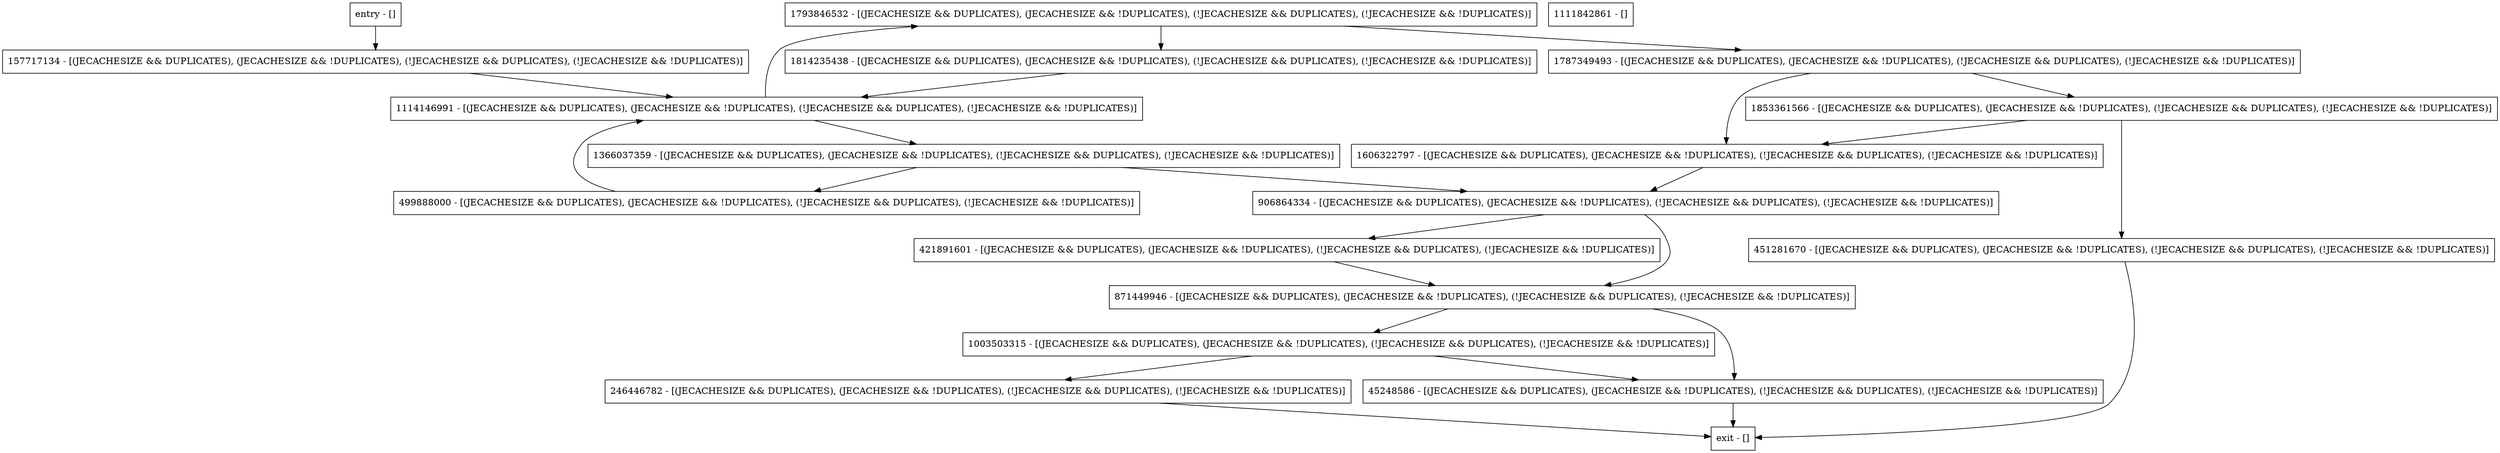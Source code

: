 digraph findBinForInsert {
node [shape=record];
451281670 [label="451281670 - [(JECACHESIZE && DUPLICATES), (JECACHESIZE && !DUPLICATES), (!JECACHESIZE && DUPLICATES), (!JECACHESIZE && !DUPLICATES)]"];
1787349493 [label="1787349493 - [(JECACHESIZE && DUPLICATES), (JECACHESIZE && !DUPLICATES), (!JECACHESIZE && DUPLICATES), (!JECACHESIZE && !DUPLICATES)]"];
421891601 [label="421891601 - [(JECACHESIZE && DUPLICATES), (JECACHESIZE && !DUPLICATES), (!JECACHESIZE && DUPLICATES), (!JECACHESIZE && !DUPLICATES)]"];
499888000 [label="499888000 - [(JECACHESIZE && DUPLICATES), (JECACHESIZE && !DUPLICATES), (!JECACHESIZE && DUPLICATES), (!JECACHESIZE && !DUPLICATES)]"];
1003503315 [label="1003503315 - [(JECACHESIZE && DUPLICATES), (JECACHESIZE && !DUPLICATES), (!JECACHESIZE && DUPLICATES), (!JECACHESIZE && !DUPLICATES)]"];
871449946 [label="871449946 - [(JECACHESIZE && DUPLICATES), (JECACHESIZE && !DUPLICATES), (!JECACHESIZE && DUPLICATES), (!JECACHESIZE && !DUPLICATES)]"];
1606322797 [label="1606322797 - [(JECACHESIZE && DUPLICATES), (JECACHESIZE && !DUPLICATES), (!JECACHESIZE && DUPLICATES), (!JECACHESIZE && !DUPLICATES)]"];
1111842861 [label="1111842861 - []"];
45248586 [label="45248586 - [(JECACHESIZE && DUPLICATES), (JECACHESIZE && !DUPLICATES), (!JECACHESIZE && DUPLICATES), (!JECACHESIZE && !DUPLICATES)]"];
entry [label="entry - []"];
exit [label="exit - []"];
1814235438 [label="1814235438 - [(JECACHESIZE && DUPLICATES), (JECACHESIZE && !DUPLICATES), (!JECACHESIZE && DUPLICATES), (!JECACHESIZE && !DUPLICATES)]"];
1793846532 [label="1793846532 - [(JECACHESIZE && DUPLICATES), (JECACHESIZE && !DUPLICATES), (!JECACHESIZE && DUPLICATES), (!JECACHESIZE && !DUPLICATES)]"];
246446782 [label="246446782 - [(JECACHESIZE && DUPLICATES), (JECACHESIZE && !DUPLICATES), (!JECACHESIZE && DUPLICATES), (!JECACHESIZE && !DUPLICATES)]"];
1366037359 [label="1366037359 - [(JECACHESIZE && DUPLICATES), (JECACHESIZE && !DUPLICATES), (!JECACHESIZE && DUPLICATES), (!JECACHESIZE && !DUPLICATES)]"];
1853361566 [label="1853361566 - [(JECACHESIZE && DUPLICATES), (JECACHESIZE && !DUPLICATES), (!JECACHESIZE && DUPLICATES), (!JECACHESIZE && !DUPLICATES)]"];
1114146991 [label="1114146991 - [(JECACHESIZE && DUPLICATES), (JECACHESIZE && !DUPLICATES), (!JECACHESIZE && DUPLICATES), (!JECACHESIZE && !DUPLICATES)]"];
906864334 [label="906864334 - [(JECACHESIZE && DUPLICATES), (JECACHESIZE && !DUPLICATES), (!JECACHESIZE && DUPLICATES), (!JECACHESIZE && !DUPLICATES)]"];
157717134 [label="157717134 - [(JECACHESIZE && DUPLICATES), (JECACHESIZE && !DUPLICATES), (!JECACHESIZE && DUPLICATES), (!JECACHESIZE && !DUPLICATES)]"];
entry;
exit;
451281670 -> exit;
1787349493 -> 1853361566;
1787349493 -> 1606322797;
421891601 -> 871449946;
499888000 -> 1114146991;
1003503315 -> 246446782;
1003503315 -> 45248586;
871449946 -> 1003503315;
871449946 -> 45248586;
1606322797 -> 906864334;
45248586 -> exit;
entry -> 157717134;
1814235438 -> 1114146991;
1793846532 -> 1814235438;
1793846532 -> 1787349493;
246446782 -> exit;
1366037359 -> 499888000;
1366037359 -> 906864334;
1853361566 -> 451281670;
1853361566 -> 1606322797;
1114146991 -> 1793846532;
1114146991 -> 1366037359;
906864334 -> 421891601;
906864334 -> 871449946;
157717134 -> 1114146991;
}
